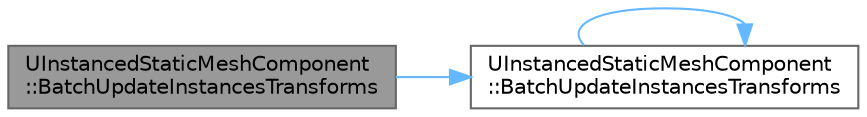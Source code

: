 digraph "UInstancedStaticMeshComponent::BatchUpdateInstancesTransforms"
{
 // INTERACTIVE_SVG=YES
 // LATEX_PDF_SIZE
  bgcolor="transparent";
  edge [fontname=Helvetica,fontsize=10,labelfontname=Helvetica,labelfontsize=10];
  node [fontname=Helvetica,fontsize=10,shape=box,height=0.2,width=0.4];
  rankdir="LR";
  Node1 [id="Node000001",label="UInstancedStaticMeshComponent\l::BatchUpdateInstancesTransforms",height=0.2,width=0.4,color="gray40", fillcolor="grey60", style="filled", fontcolor="black",tooltip="Update the transform for an array of instances."];
  Node1 -> Node2 [id="edge1_Node000001_Node000002",color="steelblue1",style="solid",tooltip=" "];
  Node2 [id="Node000002",label="UInstancedStaticMeshComponent\l::BatchUpdateInstancesTransforms",height=0.2,width=0.4,color="grey40", fillcolor="white", style="filled",URL="$d8/d8c/classUInstancedStaticMeshComponent.html#af842600607dfd90857174061fbeb4266",tooltip="this is array view version of the UFUNCTION, blueprints do not support ArrayViews at the time of addi..."];
  Node2 -> Node2 [id="edge2_Node000002_Node000002",color="steelblue1",style="solid",tooltip=" "];
}
